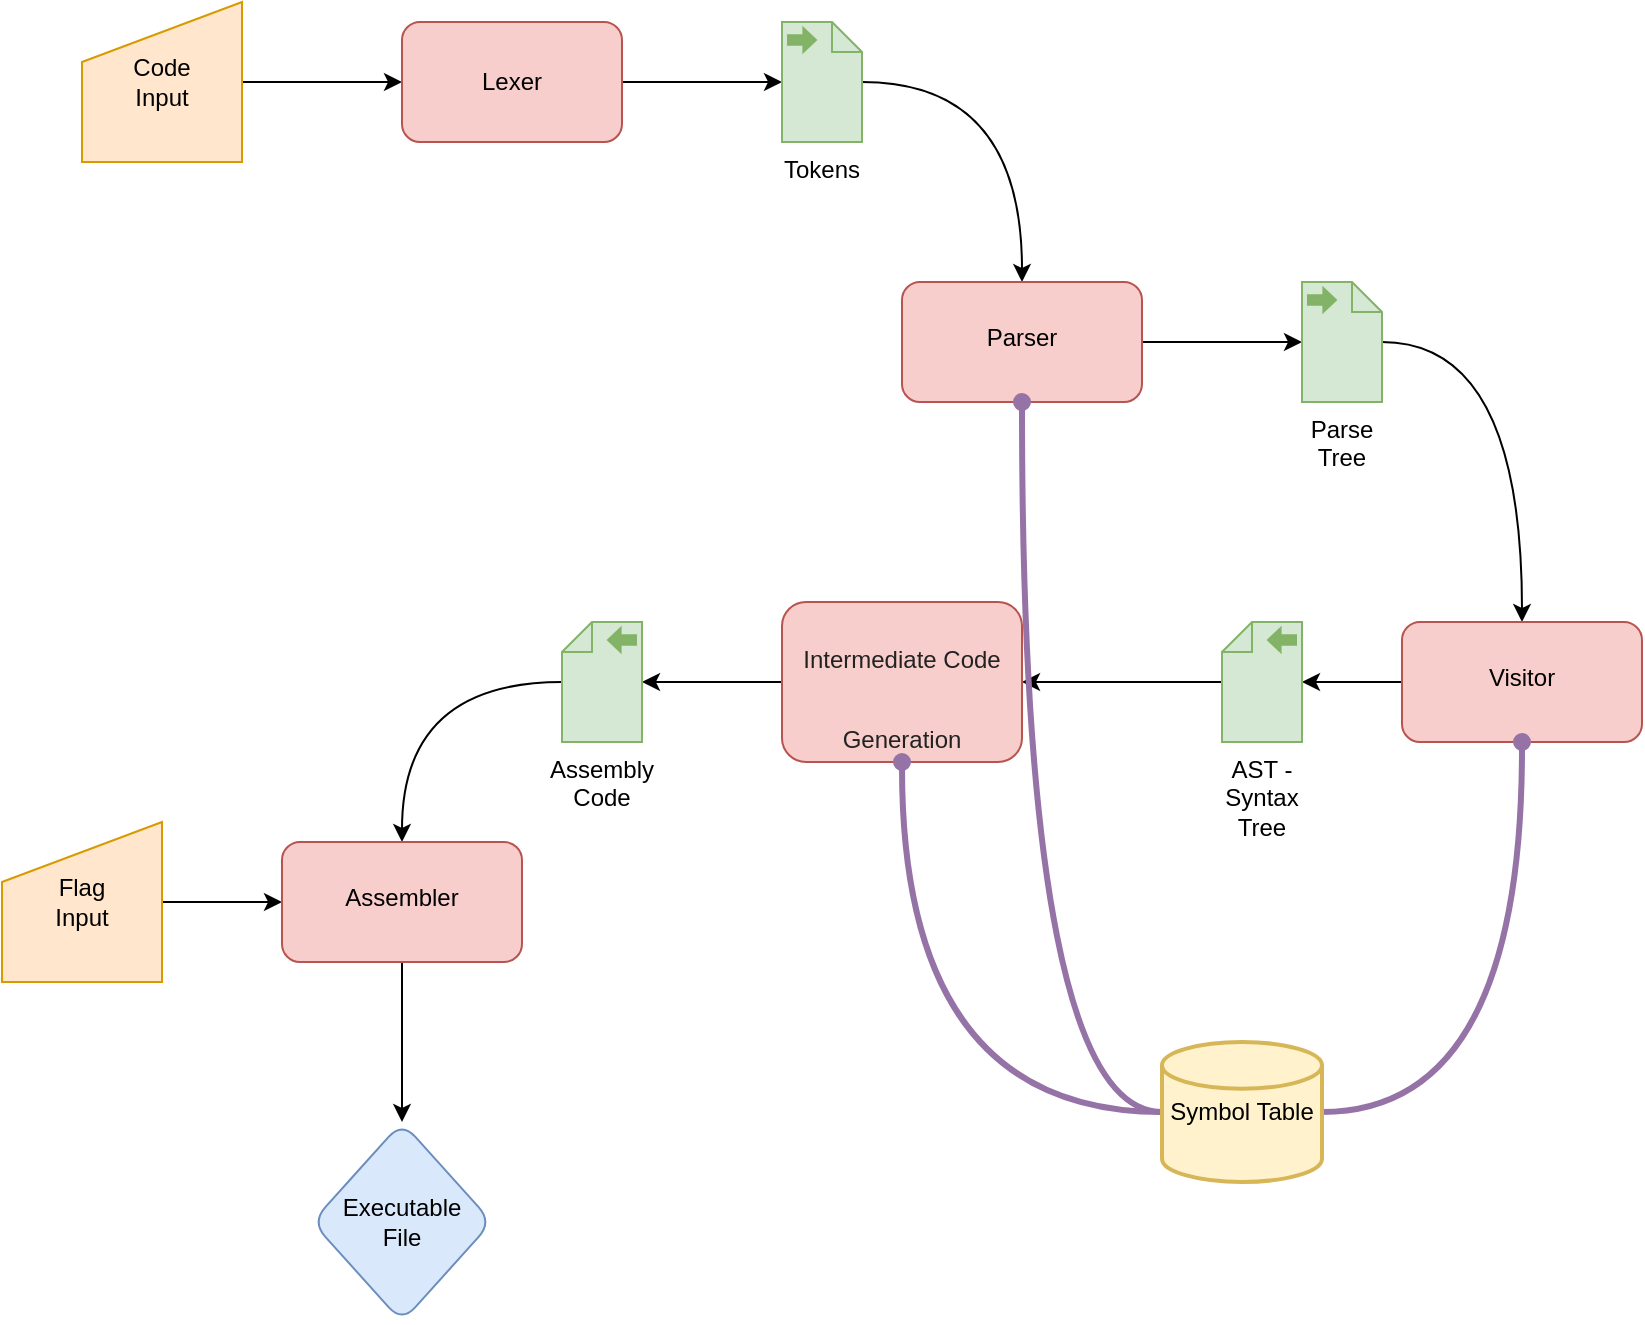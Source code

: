 <mxfile version="15.2.9" type="gitlab">
  <diagram id="DwC4AQUkQDPG6qMaaU28" name="Page-1">
    <mxGraphModel dx="1374" dy="786" grid="1" gridSize="10" guides="1" tooltips="1" connect="1" arrows="1" fold="1" page="1" pageScale="1" pageWidth="850" pageHeight="1100" math="0" shadow="0">
      <root>
        <mxCell id="0" />
        <mxCell id="1" parent="0" />
        <mxCell id="YU6FAGFtOElAnL_mcQNl-2" style="edgeStyle=orthogonalEdgeStyle;rounded=0;orthogonalLoop=1;jettySize=auto;html=1;entryX=0;entryY=0.5;entryDx=0;entryDy=0;" parent="1" source="YU6FAGFtOElAnL_mcQNl-1" target="YU6FAGFtOElAnL_mcQNl-3" edge="1">
          <mxGeometry relative="1" as="geometry">
            <mxPoint x="220" y="110" as="targetPoint" />
          </mxGeometry>
        </mxCell>
        <mxCell id="YU6FAGFtOElAnL_mcQNl-1" value="Code&lt;br&gt;Input" style="shape=manualInput;whiteSpace=wrap;html=1;fillColor=#ffe6cc;strokeColor=#d79b00;" parent="1" vertex="1">
          <mxGeometry x="60" y="70" width="80" height="80" as="geometry" />
        </mxCell>
        <mxCell id="YU6FAGFtOElAnL_mcQNl-7" value="" style="edgeStyle=orthogonalEdgeStyle;rounded=0;orthogonalLoop=1;jettySize=auto;html=1;entryX=0;entryY=0.5;entryDx=0;entryDy=0;entryPerimeter=0;" parent="1" source="YU6FAGFtOElAnL_mcQNl-3" target="YU6FAGFtOElAnL_mcQNl-8" edge="1">
          <mxGeometry relative="1" as="geometry">
            <mxPoint x="405" y="110" as="targetPoint" />
          </mxGeometry>
        </mxCell>
        <mxCell id="YU6FAGFtOElAnL_mcQNl-3" value="Lexer" style="rounded=1;whiteSpace=wrap;html=1;fillColor=#f8cecc;strokeColor=#b85450;" parent="1" vertex="1">
          <mxGeometry x="220" y="80" width="110" height="60" as="geometry" />
        </mxCell>
        <mxCell id="XVWvRvzidodl5FpT3odL-1" value="" style="edgeStyle=orthogonalEdgeStyle;rounded=0;orthogonalLoop=1;jettySize=auto;html=1;" parent="1" source="YU6FAGFtOElAnL_mcQNl-4" target="YU6FAGFtOElAnL_mcQNl-30" edge="1">
          <mxGeometry relative="1" as="geometry" />
        </mxCell>
        <mxCell id="YU6FAGFtOElAnL_mcQNl-4" value="Flag&lt;br&gt;Input" style="shape=manualInput;whiteSpace=wrap;html=1;fillColor=#ffe6cc;strokeColor=#d79b00;" parent="1" vertex="1">
          <mxGeometry x="20" y="480" width="80" height="80" as="geometry" />
        </mxCell>
        <mxCell id="YU6FAGFtOElAnL_mcQNl-13" value="" style="edgeStyle=orthogonalEdgeStyle;curved=1;rounded=0;orthogonalLoop=1;jettySize=auto;html=1;" parent="1" source="YU6FAGFtOElAnL_mcQNl-8" target="YU6FAGFtOElAnL_mcQNl-12" edge="1">
          <mxGeometry relative="1" as="geometry" />
        </mxCell>
        <mxCell id="YU6FAGFtOElAnL_mcQNl-8" value="Tokens" style="shape=mxgraph.bpmn.data;labelPosition=center;verticalLabelPosition=bottom;align=center;verticalAlign=top;whiteSpace=wrap;size=15;html=1;bpmnTransferType=output;fillColor=#d5e8d4;strokeColor=#82b366;" parent="1" vertex="1">
          <mxGeometry x="410" y="80" width="40" height="60" as="geometry" />
        </mxCell>
        <mxCell id="YU6FAGFtOElAnL_mcQNl-15" value="" style="edgeStyle=orthogonalEdgeStyle;curved=1;rounded=0;orthogonalLoop=1;jettySize=auto;html=1;" parent="1" source="YU6FAGFtOElAnL_mcQNl-12" target="YU6FAGFtOElAnL_mcQNl-14" edge="1">
          <mxGeometry relative="1" as="geometry" />
        </mxCell>
        <mxCell id="YU6FAGFtOElAnL_mcQNl-12" value="&lt;br&gt;Parser" style="whiteSpace=wrap;html=1;verticalAlign=top;strokeColor=#b85450;fillColor=#f8cecc;rounded=1;glass=0;shadow=0;sketch=0;" parent="1" vertex="1">
          <mxGeometry x="470" y="210" width="120" height="60" as="geometry" />
        </mxCell>
        <mxCell id="YU6FAGFtOElAnL_mcQNl-16" style="edgeStyle=orthogonalEdgeStyle;curved=1;rounded=0;orthogonalLoop=1;jettySize=auto;html=1;entryX=0.5;entryY=0;entryDx=0;entryDy=0;" parent="1" source="YU6FAGFtOElAnL_mcQNl-14" target="YU6FAGFtOElAnL_mcQNl-17" edge="1">
          <mxGeometry relative="1" as="geometry">
            <mxPoint x="780" y="370" as="targetPoint" />
          </mxGeometry>
        </mxCell>
        <mxCell id="YU6FAGFtOElAnL_mcQNl-14" value="Parse Tree" style="shape=mxgraph.bpmn.data;labelPosition=center;verticalLabelPosition=bottom;align=center;verticalAlign=top;whiteSpace=wrap;size=15;html=1;bpmnTransferType=output;fillColor=#d5e8d4;strokeColor=#82b366;" parent="1" vertex="1">
          <mxGeometry x="670" y="210" width="40" height="60" as="geometry" />
        </mxCell>
        <mxCell id="YU6FAGFtOElAnL_mcQNl-20" value="" style="edgeStyle=orthogonalEdgeStyle;curved=1;rounded=0;orthogonalLoop=1;jettySize=auto;html=1;" parent="1" source="YU6FAGFtOElAnL_mcQNl-17" target="YU6FAGFtOElAnL_mcQNl-19" edge="1">
          <mxGeometry relative="1" as="geometry" />
        </mxCell>
        <mxCell id="YU6FAGFtOElAnL_mcQNl-17" value="&lt;br&gt;Visitor" style="whiteSpace=wrap;html=1;verticalAlign=top;strokeColor=#b85450;fillColor=#f8cecc;rounded=1;glass=0;shadow=0;sketch=0;" parent="1" vertex="1">
          <mxGeometry x="720" y="380" width="120" height="60" as="geometry" />
        </mxCell>
        <mxCell id="YU6FAGFtOElAnL_mcQNl-22" style="edgeStyle=orthogonalEdgeStyle;curved=1;rounded=0;orthogonalLoop=1;jettySize=auto;html=1;entryX=1;entryY=0.5;entryDx=0;entryDy=0;" parent="1" source="YU6FAGFtOElAnL_mcQNl-19" target="YU6FAGFtOElAnL_mcQNl-21" edge="1">
          <mxGeometry relative="1" as="geometry" />
        </mxCell>
        <mxCell id="YU6FAGFtOElAnL_mcQNl-19" value="AST - Syntax Tree" style="shape=mxgraph.bpmn.data;labelPosition=center;verticalLabelPosition=bottom;align=center;verticalAlign=top;whiteSpace=wrap;size=15;html=1;bpmnTransferType=output;fillColor=#d5e8d4;strokeColor=#82b366;direction=east;flipH=1;" parent="1" vertex="1">
          <mxGeometry x="630" y="380" width="40" height="60" as="geometry" />
        </mxCell>
        <mxCell id="YU6FAGFtOElAnL_mcQNl-24" value="" style="edgeStyle=orthogonalEdgeStyle;curved=1;rounded=0;orthogonalLoop=1;jettySize=auto;html=1;" parent="1" source="YU6FAGFtOElAnL_mcQNl-21" target="YU6FAGFtOElAnL_mcQNl-23" edge="1">
          <mxGeometry relative="1" as="geometry" />
        </mxCell>
        <mxCell id="YU6FAGFtOElAnL_mcQNl-21" value="&lt;h2 style=&quot;box-sizing: inherit ; padding: 0px ; margin: 0px 0px 0.5em ; line-height: 40px ; color: rgb(34 , 34 , 34)&quot;&gt;&lt;span style=&quot;font-size: 12px ; font-weight: normal ; line-height: 123%&quot;&gt;Intermediate Code Generation&lt;/span&gt;&lt;br&gt;&lt;/h2&gt;" style="whiteSpace=wrap;html=1;verticalAlign=top;strokeColor=#b85450;fillColor=#f8cecc;rounded=1;glass=0;shadow=0;sketch=0;" parent="1" vertex="1">
          <mxGeometry x="410" y="370" width="120" height="80" as="geometry" />
        </mxCell>
        <mxCell id="YU6FAGFtOElAnL_mcQNl-31" style="edgeStyle=orthogonalEdgeStyle;curved=1;rounded=0;orthogonalLoop=1;jettySize=auto;html=1;" parent="1" source="YU6FAGFtOElAnL_mcQNl-23" target="YU6FAGFtOElAnL_mcQNl-30" edge="1">
          <mxGeometry relative="1" as="geometry" />
        </mxCell>
        <mxCell id="YU6FAGFtOElAnL_mcQNl-23" value="Assembly Code" style="shape=mxgraph.bpmn.data;labelPosition=center;verticalLabelPosition=bottom;align=center;verticalAlign=top;whiteSpace=wrap;size=15;html=1;bpmnTransferType=output;fillColor=#d5e8d4;strokeColor=#82b366;direction=east;flipH=1;" parent="1" vertex="1">
          <mxGeometry x="300" y="380" width="40" height="60" as="geometry" />
        </mxCell>
        <mxCell id="YU6FAGFtOElAnL_mcQNl-27" style="edgeStyle=orthogonalEdgeStyle;rounded=0;orthogonalLoop=1;jettySize=auto;html=1;entryX=0.5;entryY=1;entryDx=0;entryDy=0;fillColor=#e1d5e7;strokeColor=#9673a6;curved=1;strokeWidth=3;endArrow=oval;endFill=1;" parent="1" source="YU6FAGFtOElAnL_mcQNl-25" target="YU6FAGFtOElAnL_mcQNl-21" edge="1">
          <mxGeometry relative="1" as="geometry" />
        </mxCell>
        <mxCell id="YU6FAGFtOElAnL_mcQNl-28" style="edgeStyle=orthogonalEdgeStyle;rounded=0;orthogonalLoop=1;jettySize=auto;html=1;entryX=0.5;entryY=1;entryDx=0;entryDy=0;fillColor=#e1d5e7;strokeColor=#9673a6;curved=1;strokeWidth=3;endArrow=oval;endFill=1;" parent="1" source="YU6FAGFtOElAnL_mcQNl-25" target="YU6FAGFtOElAnL_mcQNl-17" edge="1">
          <mxGeometry relative="1" as="geometry" />
        </mxCell>
        <mxCell id="YU6FAGFtOElAnL_mcQNl-29" style="edgeStyle=orthogonalEdgeStyle;rounded=0;orthogonalLoop=1;jettySize=auto;html=1;entryX=0.5;entryY=1;entryDx=0;entryDy=0;fillColor=#e1d5e7;strokeColor=#9673a6;curved=1;strokeWidth=3;endArrow=oval;endFill=1;" parent="1" source="YU6FAGFtOElAnL_mcQNl-25" target="YU6FAGFtOElAnL_mcQNl-12" edge="1">
          <mxGeometry relative="1" as="geometry" />
        </mxCell>
        <mxCell id="YU6FAGFtOElAnL_mcQNl-25" value="Symbol Table" style="strokeWidth=2;html=1;shape=mxgraph.flowchart.database;whiteSpace=wrap;rounded=1;shadow=0;glass=0;sketch=0;fillColor=#fff2cc;strokeColor=#d6b656;" parent="1" vertex="1">
          <mxGeometry x="600" y="590" width="80" height="70" as="geometry" />
        </mxCell>
        <mxCell id="YU6FAGFtOElAnL_mcQNl-33" value="" style="edgeStyle=orthogonalEdgeStyle;curved=1;rounded=0;orthogonalLoop=1;jettySize=auto;html=1;" parent="1" source="YU6FAGFtOElAnL_mcQNl-30" target="YU6FAGFtOElAnL_mcQNl-32" edge="1">
          <mxGeometry relative="1" as="geometry" />
        </mxCell>
        <mxCell id="YU6FAGFtOElAnL_mcQNl-30" value="&lt;br&gt;Assembler" style="whiteSpace=wrap;html=1;verticalAlign=top;strokeColor=#b85450;fillColor=#f8cecc;rounded=1;glass=0;shadow=0;sketch=0;" parent="1" vertex="1">
          <mxGeometry x="160" y="490" width="120" height="60" as="geometry" />
        </mxCell>
        <mxCell id="YU6FAGFtOElAnL_mcQNl-32" value="Executable&lt;br&gt;File" style="rhombus;whiteSpace=wrap;html=1;rounded=1;shadow=0;glass=0;sketch=0;fillColor=#dae8fc;strokeColor=#6c8ebf;" parent="1" vertex="1">
          <mxGeometry x="175" y="630" width="90" height="100" as="geometry" />
        </mxCell>
      </root>
    </mxGraphModel>
  </diagram>
</mxfile>
